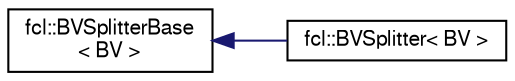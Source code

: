 digraph "Graphical Class Hierarchy"
{
  edge [fontname="FreeSans",fontsize="10",labelfontname="FreeSans",labelfontsize="10"];
  node [fontname="FreeSans",fontsize="10",shape=record];
  rankdir="LR";
  Node1 [label="fcl::BVSplitterBase\l\< BV \>",height=0.2,width=0.4,color="black", fillcolor="white", style="filled",URL="$a00025.html",tooltip="Base interface for BV splitting algorithm. "];
  Node1 -> Node2 [dir="back",color="midnightblue",fontsize="10",style="solid",fontname="FreeSans"];
  Node2 [label="fcl::BVSplitter\< BV \>",height=0.2,width=0.4,color="black", fillcolor="white", style="filled",URL="$a00024.html",tooltip="A class describing the split rule that splits each BV node. "];
}
